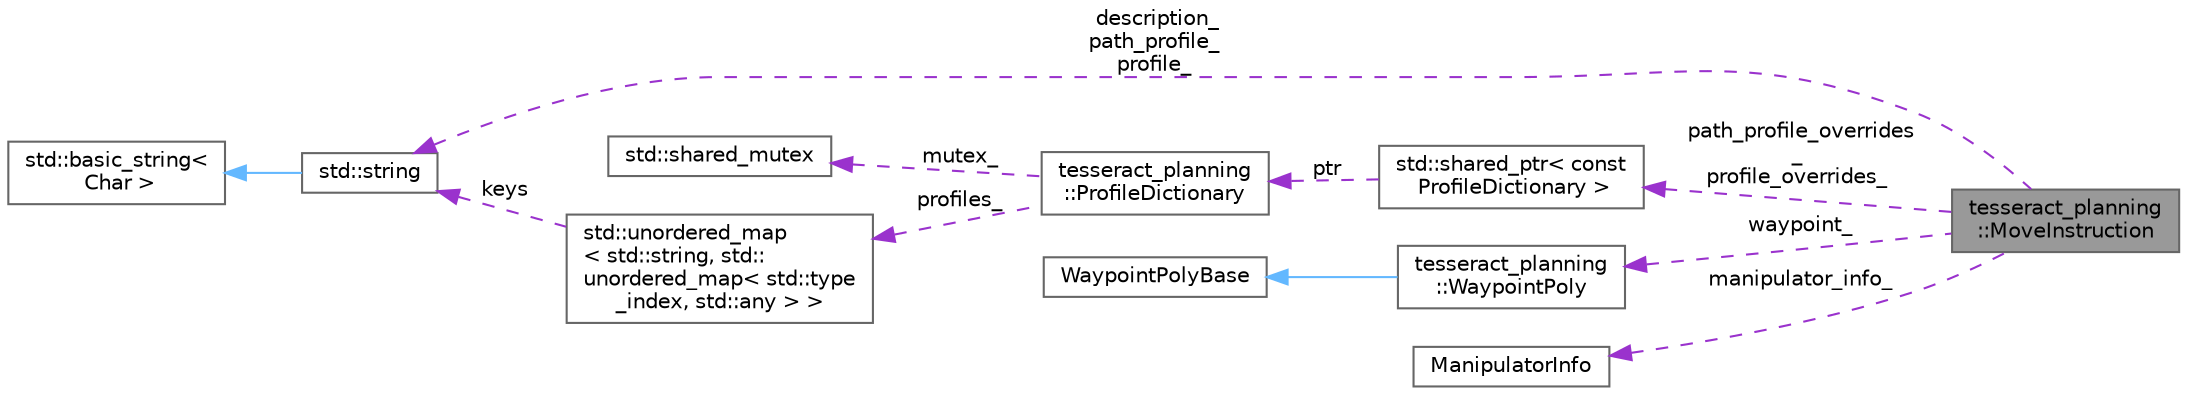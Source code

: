 digraph "tesseract_planning::MoveInstruction"
{
 // LATEX_PDF_SIZE
  bgcolor="transparent";
  edge [fontname=Helvetica,fontsize=10,labelfontname=Helvetica,labelfontsize=10];
  node [fontname=Helvetica,fontsize=10,shape=box,height=0.2,width=0.4];
  rankdir="LR";
  Node1 [label="tesseract_planning\l::MoveInstruction",height=0.2,width=0.4,color="gray40", fillcolor="grey60", style="filled", fontcolor="black",tooltip="The move instruction is used when defining the results of a motion planning request."];
  Node2 -> Node1 [dir="back",color="darkorchid3",style="dashed",label=" description_\npath_profile_\nprofile_" ];
  Node2 [label="std::string",height=0.2,width=0.4,color="gray40", fillcolor="white", style="filled",tooltip=" "];
  Node3 -> Node2 [dir="back",color="steelblue1",style="solid"];
  Node3 [label="std::basic_string\<\l Char \>",height=0.2,width=0.4,color="gray40", fillcolor="white", style="filled",tooltip=" "];
  Node4 -> Node1 [dir="back",color="darkorchid3",style="dashed",label=" path_profile_overrides\l_\nprofile_overrides_" ];
  Node4 [label="std::shared_ptr\< const\l ProfileDictionary \>",height=0.2,width=0.4,color="gray40", fillcolor="white", style="filled",tooltip=" "];
  Node5 -> Node4 [dir="back",color="darkorchid3",style="dashed",label=" ptr" ];
  Node5 [label="tesseract_planning\l::ProfileDictionary",height=0.2,width=0.4,color="gray40", fillcolor="white", style="filled",URL="$d5/d9d/classtesseract__planning_1_1ProfileDictionary.html",tooltip="This class is used to store profiles for motion planning and process planning."];
  Node6 -> Node5 [dir="back",color="darkorchid3",style="dashed",label=" profiles_" ];
  Node6 [label="std::unordered_map\l\< std::string, std::\lunordered_map\< std::type\l_index, std::any \> \>",height=0.2,width=0.4,color="gray40", fillcolor="white", style="filled",tooltip=" "];
  Node2 -> Node6 [dir="back",color="darkorchid3",style="dashed",label=" keys" ];
  Node7 -> Node5 [dir="back",color="darkorchid3",style="dashed",label=" mutex_" ];
  Node7 [label="std::shared_mutex",height=0.2,width=0.4,color="gray40", fillcolor="white", style="filled",tooltip=" "];
  Node8 -> Node1 [dir="back",color="darkorchid3",style="dashed",label=" waypoint_" ];
  Node8 [label="tesseract_planning\l::WaypointPoly",height=0.2,width=0.4,color="gray40", fillcolor="white", style="filled",URL="$df/d14/structtesseract__planning_1_1WaypointPoly.html",tooltip=" "];
  Node9 -> Node8 [dir="back",color="steelblue1",style="solid"];
  Node9 [label="WaypointPolyBase",height=0.2,width=0.4,color="gray40", fillcolor="white", style="filled",tooltip=" "];
  Node10 -> Node1 [dir="back",color="darkorchid3",style="dashed",label=" manipulator_info_" ];
  Node10 [label="ManipulatorInfo",height=0.2,width=0.4,color="gray40", fillcolor="white", style="filled",tooltip=" "];
}
